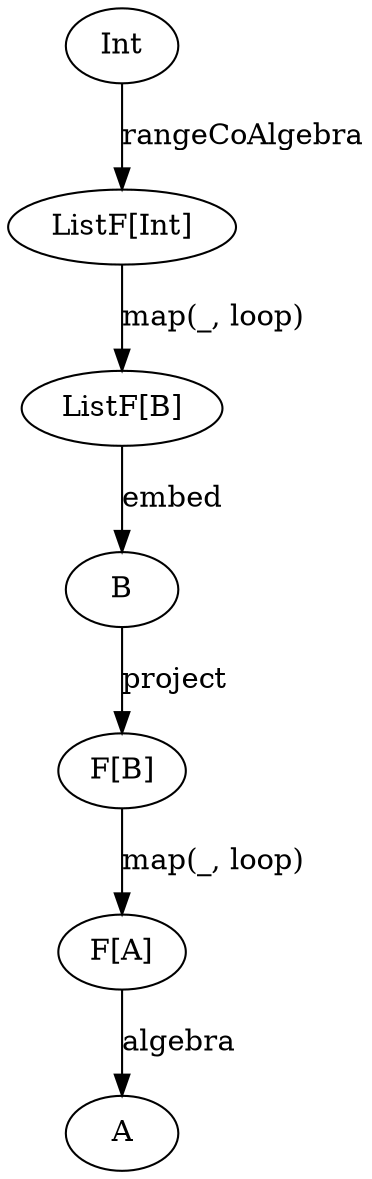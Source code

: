digraph {
    class="dual"

    B

    subgraph FB_graph {
        anaFB[label="ListF[B]"]
        cataFB[label="F[B]" class="disabled"]
    }

    subgraph FA_graph {
        anaFA[label="ListF[Int]" class="disabled"]
        cataFA[label="F[A]" class="disabled"]
    }

    subgraph A_graph {
        anaA[label=Int class="disabled"]
        cataA[label=A class="disabled"]
    }

    B      -> cataFB[label=project class="disabled"]
    cataFB -> cataFA[label="map(_, loop)" class="disabled"]
    cataFA -> cataA[label=algebra class="disabled"]

    anaA  -> anaFA[label=rangeCoAlgebra class="disabled"]
    anaFA -> anaFB[label="map(_, loop)" class="disabled"]
    anaFB -> B[label=embed]

}
